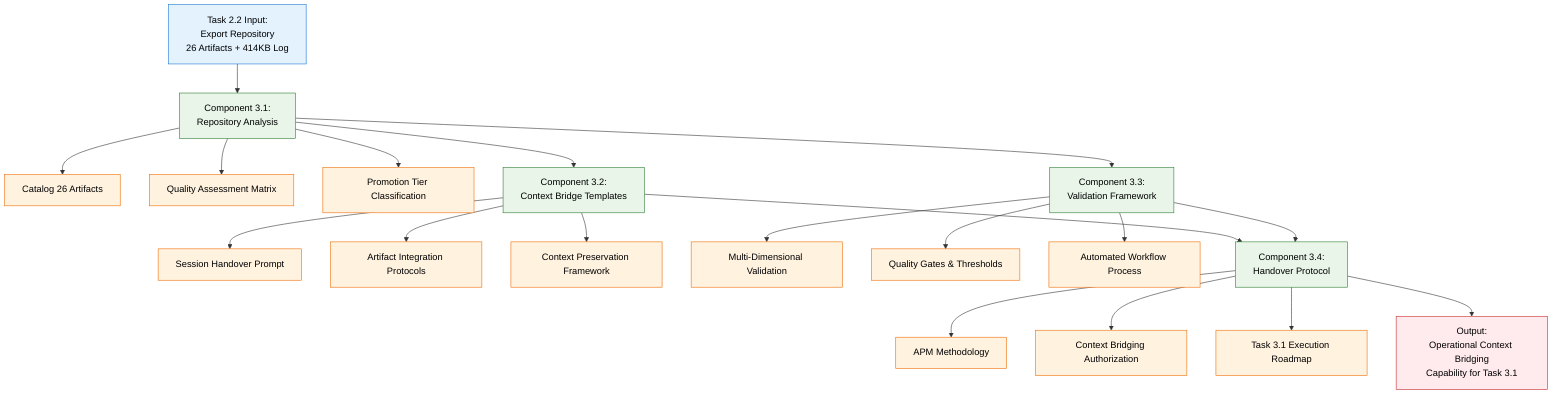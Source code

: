 flowchart TD
    A[Task 2.2 Input:<br/>Export Repository<br/>26 Artifacts + 414KB Log] --> B[Component 3.1:<br/>Repository Analysis]

    B --> B1[Catalog 26 Artifacts]
    B --> B2[Quality Assessment Matrix]
    B --> B3[Promotion Tier Classification]

    B --> C[Component 3.2:<br/>Context Bridge Templates]
    C --> C1[Session Handover Prompt]
    C --> C2[Artifact Integration Protocols]
    C --> C3[Context Preservation Framework]

    B --> D[Component 3.3:<br/>Validation Framework]
    D --> D1[Multi-Dimensional Validation]
    D --> D2[Quality Gates & Thresholds]
    D --> D3[Automated Workflow Process]

    C --> E[Component 3.4:<br/>Handover Protocol]
    D --> E
    E --> E1[APM Methodology]
    E --> E2[Context Bridging Authorization]
    E --> E3[Task 3.1 Execution Roadmap]

    E --> F[Output:<br/>Operational Context Bridging<br/>Capability for Task 3.1]

    classDef input fill:#e3f2fd,stroke:#1976d2,color:#000000
    classDef component fill:#e8f5e8,stroke:#2e7d32,color:#000000
    classDef subcomponent fill:#fff3e0,stroke:#ef6c00,color:#000000
    classDef output fill:#ffebee,stroke:#c62828,color:#000000

    class A input
    class B,C,D,E component
    class B1,B2,B3,C1,C2,C3,D1,D2,D3,E1,E2,E3 subcomponent
    class F output